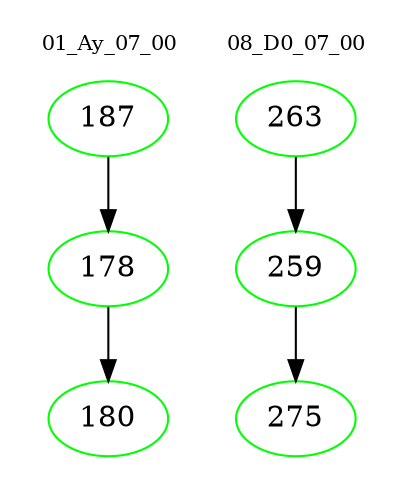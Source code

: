 digraph{
subgraph cluster_0 {
color = white
label = "01_Ay_07_00";
fontsize=10;
T0_187 [label="187", color="green"]
T0_187 -> T0_178 [color="black"]
T0_178 [label="178", color="green"]
T0_178 -> T0_180 [color="black"]
T0_180 [label="180", color="green"]
}
subgraph cluster_1 {
color = white
label = "08_D0_07_00";
fontsize=10;
T1_263 [label="263", color="green"]
T1_263 -> T1_259 [color="black"]
T1_259 [label="259", color="green"]
T1_259 -> T1_275 [color="black"]
T1_275 [label="275", color="green"]
}
}
